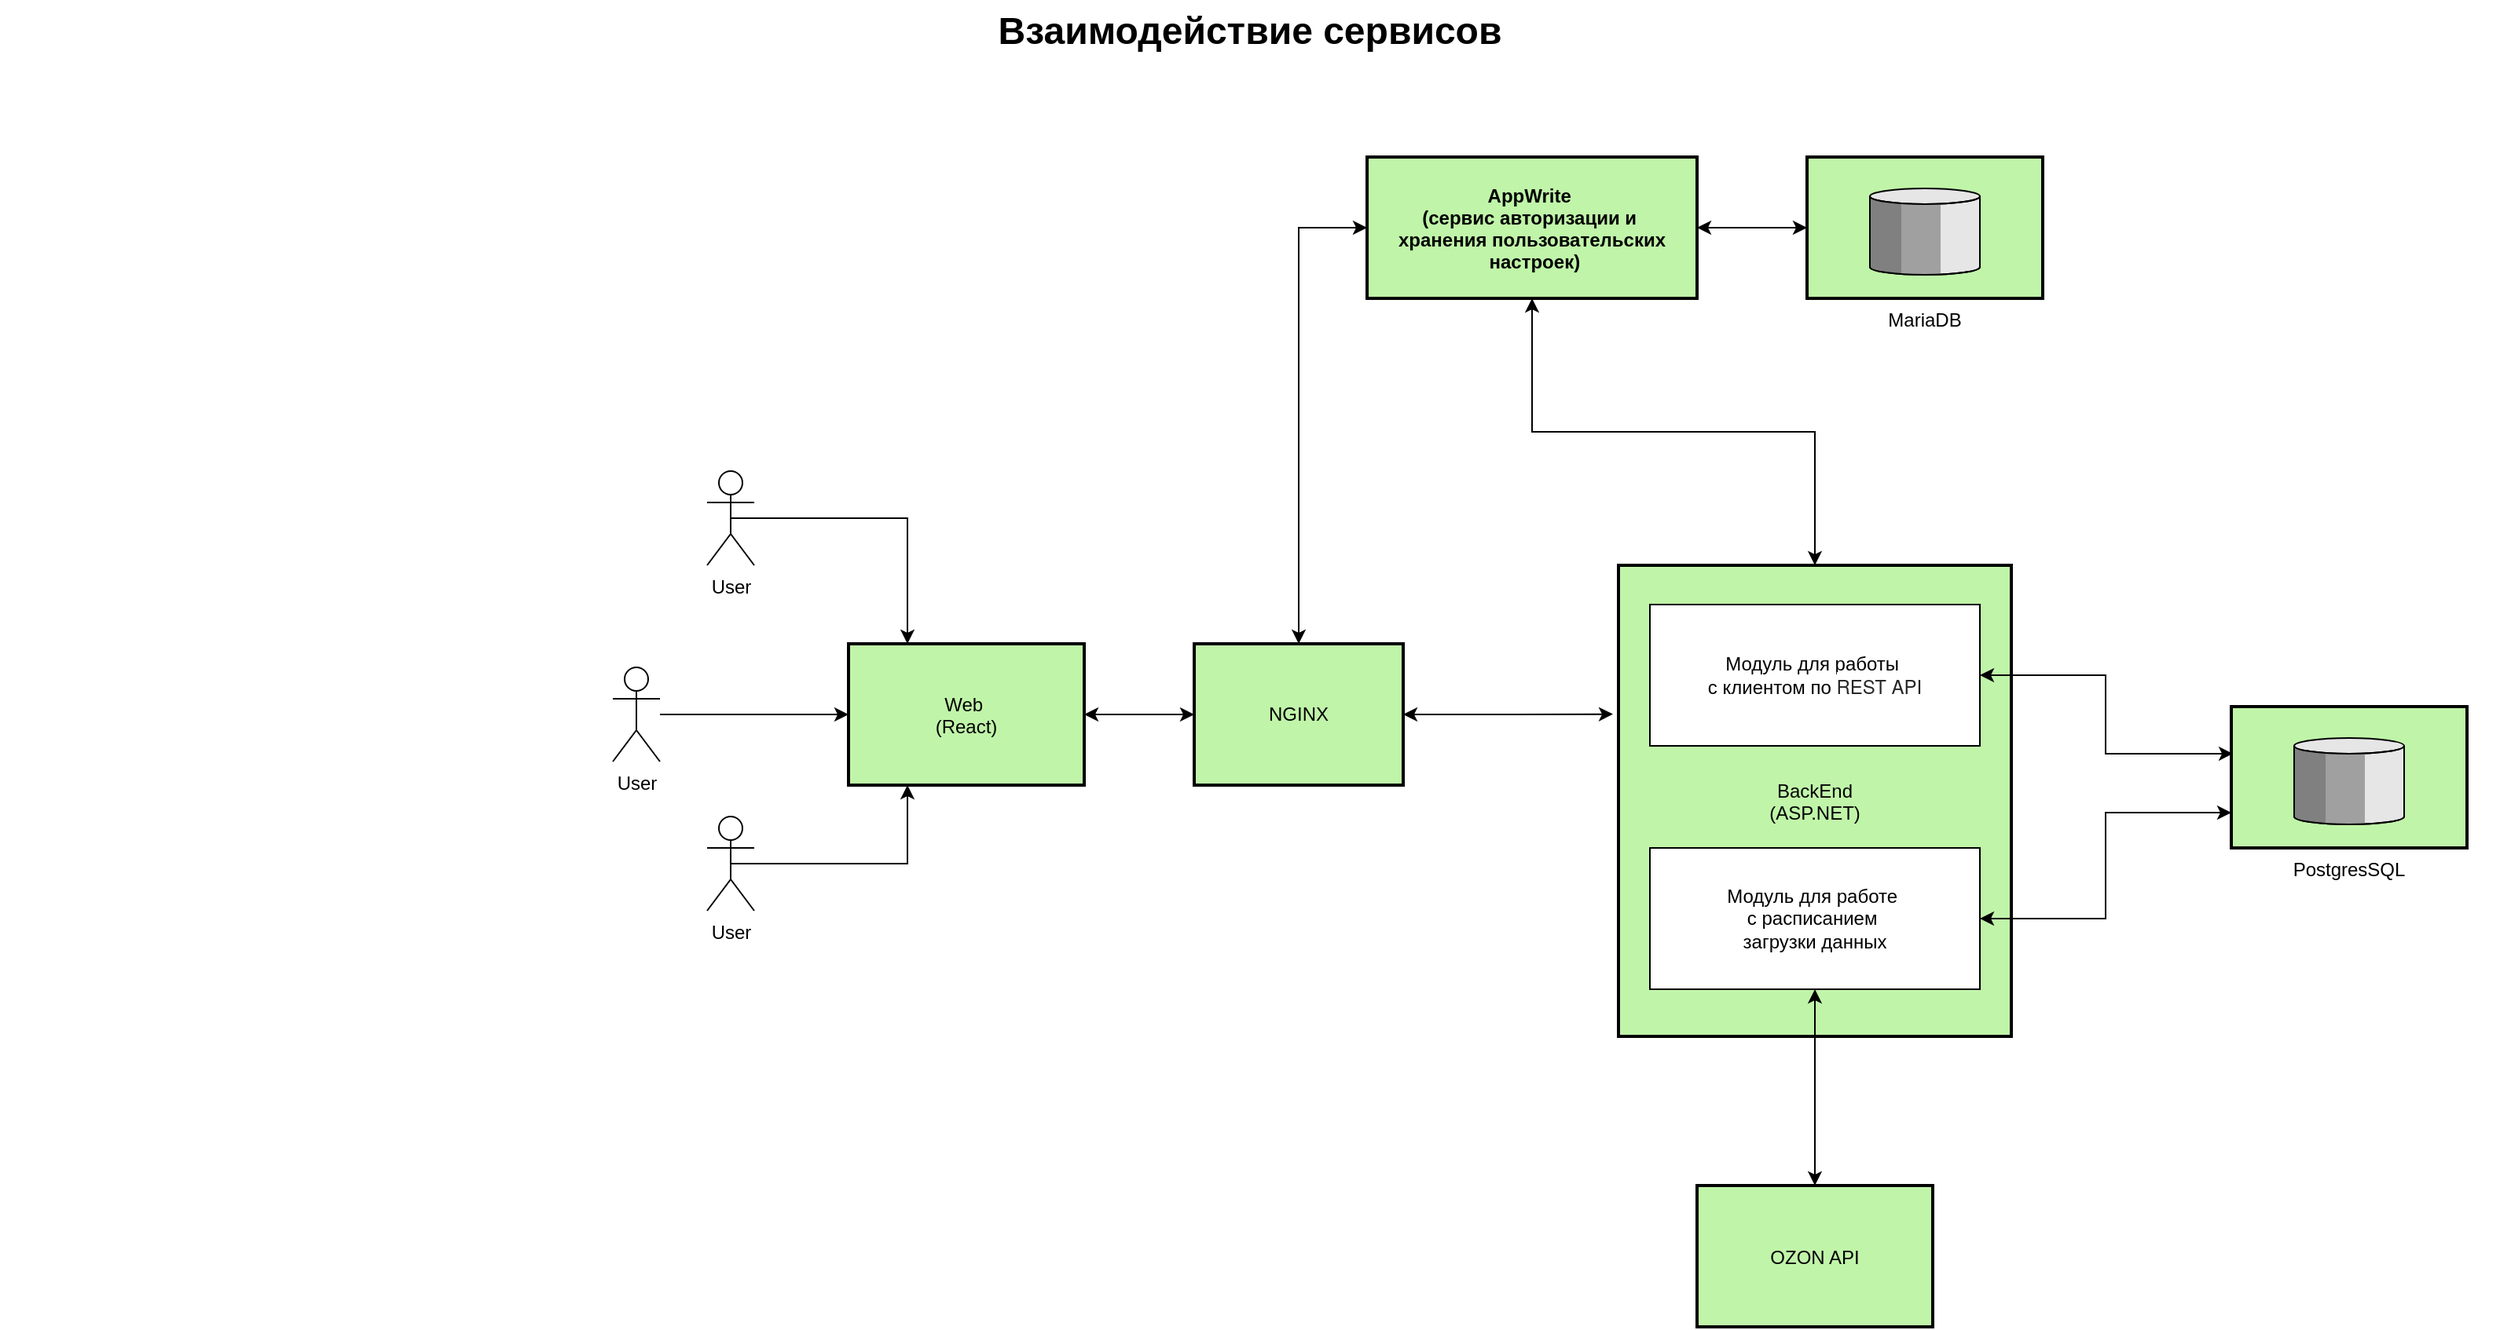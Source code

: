 <mxfile version="26.0.4">
  <diagram name="Page-1" id="74b105a0-9070-1c63-61bc-23e55f88626e">
    <mxGraphModel dx="1445" dy="831" grid="1" gridSize="10" guides="1" tooltips="1" connect="1" arrows="1" fold="1" page="1" pageScale="1.5" pageWidth="1169" pageHeight="826" background="none" math="0" shadow="0">
      <root>
        <mxCell id="0" style=";html=1;" />
        <mxCell id="1" style=";html=1;" parent="0" />
        <mxCell id="ENWwhpHG7MEjwLkNOfyg-3" style="edgeStyle=orthogonalEdgeStyle;rounded=0;orthogonalLoop=1;jettySize=auto;html=1;exitX=1;exitY=0.5;exitDx=0;exitDy=0;entryX=0;entryY=0.5;entryDx=0;entryDy=0;startArrow=classic;startFill=1;" edge="1" parent="1" source="10b056a9c633e61c-4" target="ENWwhpHG7MEjwLkNOfyg-1">
          <mxGeometry relative="1" as="geometry" />
        </mxCell>
        <mxCell id="10b056a9c633e61c-4" value="Web &#xa;(React)" style="strokeWidth=2;dashed=0;align=center;fontSize=12;shape=rect;verticalLabelPosition=middle;verticalAlign=middle;fillColor=#c0f5a9;labelPosition=center;" parent="1" vertex="1">
          <mxGeometry x="630" y="450" width="150" height="90" as="geometry" />
        </mxCell>
        <mxCell id="10b056a9c633e61c-15" value="PostgresSQL" style="strokeWidth=2;dashed=0;align=center;fontSize=12;verticalLabelPosition=bottom;verticalAlign=top;shape=mxgraph.eip.message_store;fillColor=#c0f5a9" parent="1" vertex="1">
          <mxGeometry x="1510" y="490" width="150" height="90" as="geometry" />
        </mxCell>
        <mxCell id="10b056a9c633e61c-30" value="Взаимодействие сервисов" style="text;strokeColor=none;fillColor=none;html=1;fontSize=24;fontStyle=1;verticalAlign=middle;align=center;" parent="1" vertex="1">
          <mxGeometry x="90" y="40" width="1590" height="40" as="geometry" />
        </mxCell>
        <mxCell id="rK52frsf_3DjPm_S685B-2" value="BackEnd&#xa;(ASP.NET)" style="strokeWidth=2;dashed=0;align=center;fontSize=12;shape=rect;verticalLabelPosition=middle;verticalAlign=middle;fillColor=#c0f5a9;labelPosition=center;" parent="1" vertex="1">
          <mxGeometry x="1120" y="400" width="250" height="300" as="geometry" />
        </mxCell>
        <mxCell id="rK52frsf_3DjPm_S685B-15" style="edgeStyle=orthogonalEdgeStyle;rounded=0;orthogonalLoop=1;jettySize=auto;html=1;exitX=0.5;exitY=1;exitDx=0;exitDy=0;entryX=0.5;entryY=0;entryDx=0;entryDy=0;startArrow=classic;startFill=1;" parent="1" source="rK52frsf_3DjPm_S685B-3" target="rK52frsf_3DjPm_S685B-14" edge="1">
          <mxGeometry relative="1" as="geometry" />
        </mxCell>
        <mxCell id="rK52frsf_3DjPm_S685B-3" value="Модуль для работе&amp;nbsp;&lt;div&gt;с расписанием&amp;nbsp;&lt;/div&gt;&lt;div&gt;загрузки данных&lt;/div&gt;" style="rounded=0;whiteSpace=wrap;html=1;" parent="1" vertex="1">
          <mxGeometry x="1140" y="580" width="210" height="90" as="geometry" />
        </mxCell>
        <mxCell id="rK52frsf_3DjPm_S685B-4" value="Модуль для работы&amp;nbsp;&lt;div&gt;с клиентом по&amp;nbsp;&lt;span style=&quot;background-color: rgb(255, 255, 255); color: rgba(0, 0, 0, 0.85); font-family: &amp;quot;YS Text&amp;quot;, &amp;quot;Helvetica Neue&amp;quot;, Arial, Helvetica, sans-serif; font-size: var(--g-text-display-2-font-size); font-weight: var(--g-text-accent-font-weight); text-align: start;&quot;&gt;REST API&lt;/span&gt;&lt;/div&gt;" style="rounded=0;whiteSpace=wrap;html=1;" parent="1" vertex="1">
          <mxGeometry x="1140" y="425" width="210" height="90" as="geometry" />
        </mxCell>
        <mxCell id="rK52frsf_3DjPm_S685B-5" style="edgeStyle=orthogonalEdgeStyle;rounded=0;orthogonalLoop=1;jettySize=auto;html=1;exitX=1;exitY=0.5;exitDx=0;exitDy=0;entryX=0;entryY=0.75;entryDx=0;entryDy=0;entryPerimeter=0;startArrow=classic;startFill=1;" parent="1" source="rK52frsf_3DjPm_S685B-3" target="10b056a9c633e61c-15" edge="1">
          <mxGeometry relative="1" as="geometry" />
        </mxCell>
        <mxCell id="rK52frsf_3DjPm_S685B-12" style="edgeStyle=orthogonalEdgeStyle;rounded=0;orthogonalLoop=1;jettySize=auto;html=1;exitX=0.5;exitY=1;exitDx=0;exitDy=0;entryX=0.5;entryY=0;entryDx=0;entryDy=0;startArrow=classic;startFill=1;" parent="1" source="rK52frsf_3DjPm_S685B-7" target="rK52frsf_3DjPm_S685B-2" edge="1">
          <mxGeometry relative="1" as="geometry" />
        </mxCell>
        <mxCell id="rK52frsf_3DjPm_S685B-17" style="edgeStyle=orthogonalEdgeStyle;rounded=0;orthogonalLoop=1;jettySize=auto;html=1;startArrow=classic;startFill=1;" parent="1" source="rK52frsf_3DjPm_S685B-7" target="rK52frsf_3DjPm_S685B-16" edge="1">
          <mxGeometry relative="1" as="geometry" />
        </mxCell>
        <mxCell id="ENWwhpHG7MEjwLkNOfyg-4" style="edgeStyle=orthogonalEdgeStyle;rounded=0;orthogonalLoop=1;jettySize=auto;html=1;exitX=0;exitY=0.5;exitDx=0;exitDy=0;entryX=0.5;entryY=0;entryDx=0;entryDy=0;startArrow=classic;startFill=1;" edge="1" parent="1" source="rK52frsf_3DjPm_S685B-7" target="ENWwhpHG7MEjwLkNOfyg-1">
          <mxGeometry relative="1" as="geometry" />
        </mxCell>
        <mxCell id="rK52frsf_3DjPm_S685B-7" value="AppWrite &#xa;(сервис авторизации и &#xa;хранения пользовательских&#xa; настроек)" style="strokeWidth=2;dashed=0;align=center;fontSize=12;shape=rect;verticalLabelPosition=middle;verticalAlign=middle;fillColor=#c0f5a9;labelPosition=center;fontStyle=1" parent="1" vertex="1">
          <mxGeometry x="960" y="140" width="210" height="90" as="geometry" />
        </mxCell>
        <mxCell id="rK52frsf_3DjPm_S685B-14" value="OZON API" style="strokeWidth=2;dashed=0;align=center;fontSize=12;shape=rect;verticalLabelPosition=middle;verticalAlign=middle;fillColor=#c0f5a9;labelPosition=center;" parent="1" vertex="1">
          <mxGeometry x="1170" y="795" width="150" height="90" as="geometry" />
        </mxCell>
        <mxCell id="rK52frsf_3DjPm_S685B-16" value="MariaDB" style="strokeWidth=2;dashed=0;align=center;fontSize=12;verticalLabelPosition=bottom;verticalAlign=top;shape=mxgraph.eip.message_store;fillColor=#c0f5a9" parent="1" vertex="1">
          <mxGeometry x="1240" y="140" width="150" height="90" as="geometry" />
        </mxCell>
        <mxCell id="rK52frsf_3DjPm_S685B-18" style="edgeStyle=orthogonalEdgeStyle;rounded=0;orthogonalLoop=1;jettySize=auto;html=1;exitX=1;exitY=0.5;exitDx=0;exitDy=0;entryX=0.007;entryY=0.333;entryDx=0;entryDy=0;entryPerimeter=0;startArrow=classic;startFill=1;" parent="1" source="rK52frsf_3DjPm_S685B-4" target="10b056a9c633e61c-15" edge="1">
          <mxGeometry relative="1" as="geometry" />
        </mxCell>
        <mxCell id="QXMttP54Gm_CBYPSjJl8-2" style="edgeStyle=orthogonalEdgeStyle;rounded=0;orthogonalLoop=1;jettySize=auto;html=1;" parent="1" source="QXMttP54Gm_CBYPSjJl8-1" target="10b056a9c633e61c-4" edge="1">
          <mxGeometry relative="1" as="geometry" />
        </mxCell>
        <mxCell id="QXMttP54Gm_CBYPSjJl8-1" value="User" style="shape=umlActor;verticalLabelPosition=bottom;verticalAlign=top;html=1;outlineConnect=0;" parent="1" vertex="1">
          <mxGeometry x="480" y="465" width="30" height="60" as="geometry" />
        </mxCell>
        <mxCell id="ENWwhpHG7MEjwLkNOfyg-1" value="NGINX" style="rounded=0;whiteSpace=wrap;html=1;fillColor=light-dark(#c0f4a9, #295a0d);strokeColor=default;strokeWidth=2;" vertex="1" parent="1">
          <mxGeometry x="850" y="450" width="133" height="90" as="geometry" />
        </mxCell>
        <mxCell id="ENWwhpHG7MEjwLkNOfyg-2" style="edgeStyle=orthogonalEdgeStyle;rounded=0;orthogonalLoop=1;jettySize=auto;html=1;exitX=1;exitY=0.5;exitDx=0;exitDy=0;entryX=-0.014;entryY=0.316;entryDx=0;entryDy=0;entryPerimeter=0;startArrow=classic;startFill=1;" edge="1" parent="1" source="ENWwhpHG7MEjwLkNOfyg-1" target="rK52frsf_3DjPm_S685B-2">
          <mxGeometry relative="1" as="geometry" />
        </mxCell>
        <mxCell id="ENWwhpHG7MEjwLkNOfyg-7" style="edgeStyle=orthogonalEdgeStyle;rounded=0;orthogonalLoop=1;jettySize=auto;html=1;exitX=0.5;exitY=0.5;exitDx=0;exitDy=0;exitPerimeter=0;entryX=0.25;entryY=0;entryDx=0;entryDy=0;" edge="1" parent="1" source="ENWwhpHG7MEjwLkNOfyg-5" target="10b056a9c633e61c-4">
          <mxGeometry relative="1" as="geometry" />
        </mxCell>
        <mxCell id="ENWwhpHG7MEjwLkNOfyg-5" value="User" style="shape=umlActor;verticalLabelPosition=bottom;verticalAlign=top;html=1;outlineConnect=0;" vertex="1" parent="1">
          <mxGeometry x="540" y="340" width="30" height="60" as="geometry" />
        </mxCell>
        <mxCell id="ENWwhpHG7MEjwLkNOfyg-8" style="edgeStyle=orthogonalEdgeStyle;rounded=0;orthogonalLoop=1;jettySize=auto;html=1;exitX=0.5;exitY=0.5;exitDx=0;exitDy=0;exitPerimeter=0;entryX=0.25;entryY=1;entryDx=0;entryDy=0;" edge="1" parent="1" source="ENWwhpHG7MEjwLkNOfyg-6" target="10b056a9c633e61c-4">
          <mxGeometry relative="1" as="geometry" />
        </mxCell>
        <mxCell id="ENWwhpHG7MEjwLkNOfyg-6" value="User" style="shape=umlActor;verticalLabelPosition=bottom;verticalAlign=top;html=1;outlineConnect=0;" vertex="1" parent="1">
          <mxGeometry x="540" y="560" width="30" height="60" as="geometry" />
        </mxCell>
      </root>
    </mxGraphModel>
  </diagram>
</mxfile>
